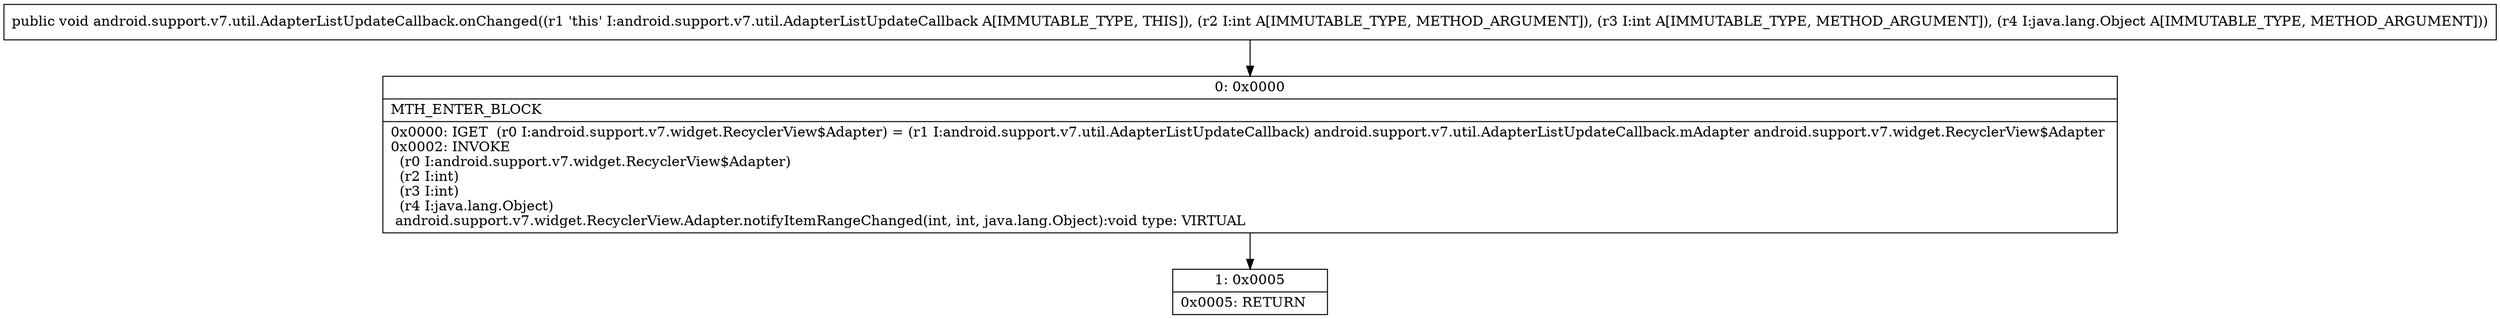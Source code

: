 digraph "CFG forandroid.support.v7.util.AdapterListUpdateCallback.onChanged(IILjava\/lang\/Object;)V" {
Node_0 [shape=record,label="{0\:\ 0x0000|MTH_ENTER_BLOCK\l|0x0000: IGET  (r0 I:android.support.v7.widget.RecyclerView$Adapter) = (r1 I:android.support.v7.util.AdapterListUpdateCallback) android.support.v7.util.AdapterListUpdateCallback.mAdapter android.support.v7.widget.RecyclerView$Adapter \l0x0002: INVOKE  \l  (r0 I:android.support.v7.widget.RecyclerView$Adapter)\l  (r2 I:int)\l  (r3 I:int)\l  (r4 I:java.lang.Object)\l android.support.v7.widget.RecyclerView.Adapter.notifyItemRangeChanged(int, int, java.lang.Object):void type: VIRTUAL \l}"];
Node_1 [shape=record,label="{1\:\ 0x0005|0x0005: RETURN   \l}"];
MethodNode[shape=record,label="{public void android.support.v7.util.AdapterListUpdateCallback.onChanged((r1 'this' I:android.support.v7.util.AdapterListUpdateCallback A[IMMUTABLE_TYPE, THIS]), (r2 I:int A[IMMUTABLE_TYPE, METHOD_ARGUMENT]), (r3 I:int A[IMMUTABLE_TYPE, METHOD_ARGUMENT]), (r4 I:java.lang.Object A[IMMUTABLE_TYPE, METHOD_ARGUMENT])) }"];
MethodNode -> Node_0;
Node_0 -> Node_1;
}


